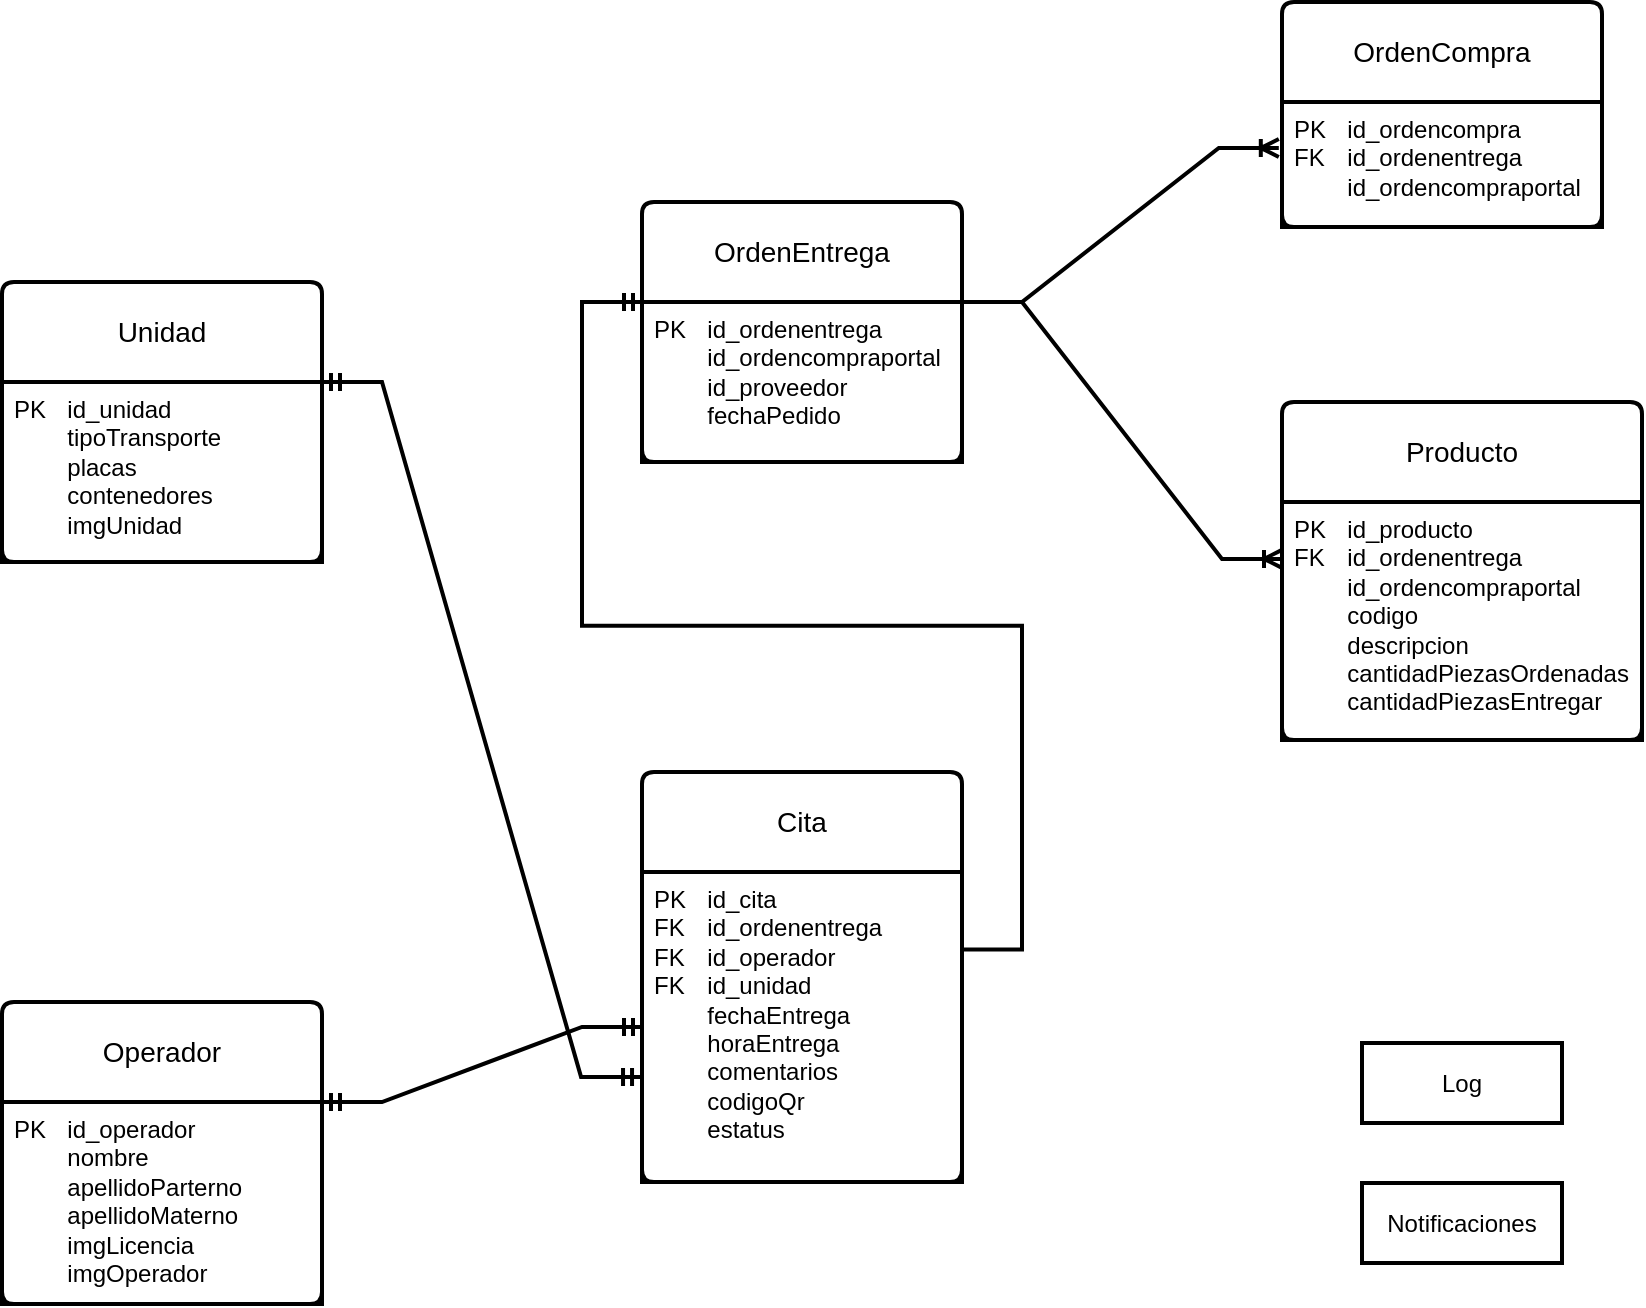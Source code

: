 <mxfile version="24.3.0" type="github">
  <diagram name="Página-1" id="wPlQua5bF2FVovKbeShm">
    <mxGraphModel dx="1313" dy="708" grid="1" gridSize="10" guides="1" tooltips="1" connect="1" arrows="1" fold="1" page="1" pageScale="1" pageWidth="1100" pageHeight="850" background="#FFFFFF" math="0" shadow="0">
      <root>
        <mxCell id="0" />
        <mxCell id="1" parent="0" />
        <mxCell id="KuNG9BQ-oSU_4KA0rC_R-58" value="OrdenCompra" style="swimlane;childLayout=stackLayout;horizontal=1;startSize=50;horizontalStack=0;rounded=1;fontSize=14;fontStyle=0;strokeWidth=2;resizeParent=0;resizeLast=1;shadow=0;align=center;arcSize=4;whiteSpace=wrap;html=1;swimlaneLine=1;fillColor=none;labelBackgroundColor=none;labelBorderColor=none;textShadow=0;" parent="1" vertex="1">
          <mxGeometry x="770" y="40" width="160" height="112.5" as="geometry">
            <mxRectangle x="290" y="77.5" width="130" height="50" as="alternateBounds" />
          </mxGeometry>
        </mxCell>
        <mxCell id="KuNG9BQ-oSU_4KA0rC_R-59" value="&lt;div&gt;PK&lt;span style=&quot;white-space: pre;&quot;&gt;&#x9;&lt;/span&gt;id_ordencompra&lt;br&gt;FK&lt;span style=&quot;white-space: pre;&quot;&gt;&#x9;&lt;/span&gt;id_ordenentrega&lt;/div&gt;&lt;div&gt;&lt;span style=&quot;white-space: pre;&quot;&gt;&#x9;&lt;/span&gt;id_ordencompraportal&lt;/div&gt;" style="align=left;spacingLeft=4;fontSize=12;verticalAlign=top;resizable=0;rotatable=0;part=1;html=1;fontStyle=0;strokeWidth=2;shadow=0;swimlaneLine=1;fillColor=none;labelBackgroundColor=none;labelBorderColor=none;textShadow=0;" parent="KuNG9BQ-oSU_4KA0rC_R-58" vertex="1">
          <mxGeometry y="50" width="160" height="62.5" as="geometry" />
        </mxCell>
        <mxCell id="KuNG9BQ-oSU_4KA0rC_R-62" value="&lt;div&gt;OrdenEntrega&lt;/div&gt;" style="swimlane;childLayout=stackLayout;horizontal=1;startSize=50;horizontalStack=0;rounded=1;fontSize=14;fontStyle=0;strokeWidth=2;resizeParent=0;resizeLast=1;shadow=0;align=center;arcSize=4;whiteSpace=wrap;html=1;swimlaneLine=1;fillColor=none;labelBackgroundColor=none;labelBorderColor=none;textShadow=0;" parent="1" vertex="1">
          <mxGeometry x="450" y="140" width="160" height="130" as="geometry" />
        </mxCell>
        <mxCell id="KuNG9BQ-oSU_4KA0rC_R-63" value="&lt;div&gt;PK&lt;span style=&quot;white-space: pre;&quot;&gt;&#x9;&lt;/span&gt;id_ordenentrega&lt;/div&gt;&lt;div&gt;&lt;span style=&quot;white-space: pre;&quot;&gt;&#x9;&lt;/span&gt;id_ordencompraportal&lt;/div&gt;&lt;div&gt;&lt;span style=&quot;white-space: pre;&quot;&gt;&#x9;&lt;/span&gt;id_proveedor&lt;/div&gt;&lt;div&gt;&lt;span style=&quot;white-space: pre;&quot;&gt;&#x9;&lt;/span&gt;fechaPedido&lt;br&gt;&lt;/div&gt;&lt;span style=&quot;white-space: pre;&quot;&gt;&lt;/span&gt;" style="align=left;spacingLeft=4;fontSize=12;verticalAlign=top;resizable=0;rotatable=0;part=1;html=1;fontStyle=0;strokeWidth=2;shadow=0;swimlaneLine=1;fillColor=none;labelBackgroundColor=none;labelBorderColor=none;textShadow=0;" parent="KuNG9BQ-oSU_4KA0rC_R-62" vertex="1">
          <mxGeometry y="50" width="160" height="80" as="geometry" />
        </mxCell>
        <mxCell id="KuNG9BQ-oSU_4KA0rC_R-80" value="" style="edgeStyle=entityRelationEdgeStyle;fontSize=12;html=1;endArrow=ERoneToMany;rounded=0;entryX=-0.01;entryY=0.368;entryDx=0;entryDy=0;entryPerimeter=0;exitX=1;exitY=0;exitDx=0;exitDy=0;fontStyle=0;strokeWidth=2;shadow=0;swimlaneLine=1;fillColor=none;labelBackgroundColor=none;labelBorderColor=none;textShadow=0;" parent="1" target="KuNG9BQ-oSU_4KA0rC_R-59" edge="1" source="KuNG9BQ-oSU_4KA0rC_R-63">
          <mxGeometry width="100" height="100" relative="1" as="geometry">
            <mxPoint x="801" y="140" as="sourcePoint" />
            <mxPoint x="1061" y="260" as="targetPoint" />
          </mxGeometry>
        </mxCell>
        <mxCell id="KuNG9BQ-oSU_4KA0rC_R-81" value="&lt;div&gt;Producto&lt;/div&gt;" style="swimlane;childLayout=stackLayout;horizontal=1;startSize=50;horizontalStack=0;rounded=1;fontSize=14;fontStyle=0;strokeWidth=2;resizeParent=0;resizeLast=1;shadow=0;align=center;arcSize=4;whiteSpace=wrap;html=1;swimlaneLine=1;fillColor=none;labelBackgroundColor=none;labelBorderColor=none;textShadow=0;" parent="1" vertex="1">
          <mxGeometry x="770" y="240" width="180" height="169" as="geometry">
            <mxRectangle x="290" y="231" width="100" height="50" as="alternateBounds" />
          </mxGeometry>
        </mxCell>
        <mxCell id="KuNG9BQ-oSU_4KA0rC_R-82" value="&lt;div&gt;PK&lt;span style=&quot;white-space: pre;&quot;&gt;&#x9;&lt;/span&gt;id_producto&lt;br&gt;FK&lt;span style=&quot;white-space: pre;&quot;&gt;&#x9;&lt;/span&gt;id_ordenentrega&lt;/div&gt;&lt;div&gt;&lt;span style=&quot;white-space: pre;&quot;&gt;&#x9;&lt;/span&gt;id_ordencompraportal&lt;br&gt;&lt;/div&gt;&lt;div&gt;&lt;span style=&quot;white-space: pre;&quot;&gt;&#x9;&lt;/span&gt;codigo&lt;/div&gt;&lt;div&gt;&lt;span style=&quot;white-space: pre;&quot;&gt;&#x9;&lt;/span&gt;descripcion&lt;/div&gt;&lt;div&gt;&lt;span style=&quot;white-space: pre;&quot;&gt;&#x9;cantidad&lt;/span&gt;PiezasOrdenadas&lt;/div&gt;&lt;div&gt;&lt;span style=&quot;white-space: pre;&quot;&gt;&#x9;&lt;/span&gt;cantidadPiezasEntregar&lt;/div&gt;&lt;div&gt;&lt;br&gt;&lt;/div&gt;" style="align=left;spacingLeft=4;fontSize=12;verticalAlign=top;resizable=0;rotatable=0;part=1;html=1;fontStyle=0;strokeWidth=2;shadow=0;swimlaneLine=1;fillColor=none;labelBackgroundColor=none;labelBorderColor=none;textShadow=0;" parent="KuNG9BQ-oSU_4KA0rC_R-81" vertex="1">
          <mxGeometry y="50" width="180" height="119" as="geometry" />
        </mxCell>
        <mxCell id="KuNG9BQ-oSU_4KA0rC_R-83" value="" style="edgeStyle=entityRelationEdgeStyle;fontSize=12;html=1;endArrow=ERoneToMany;rounded=0;exitX=1;exitY=0;exitDx=0;exitDy=0;entryX=0;entryY=0.239;entryDx=0;entryDy=0;entryPerimeter=0;fontStyle=0;strokeWidth=2;shadow=0;swimlaneLine=1;fillColor=none;labelBackgroundColor=none;labelBorderColor=none;textShadow=0;" parent="1" source="KuNG9BQ-oSU_4KA0rC_R-63" target="KuNG9BQ-oSU_4KA0rC_R-82" edge="1">
          <mxGeometry width="100" height="100" relative="1" as="geometry">
            <mxPoint x="921" y="340" as="sourcePoint" />
            <mxPoint x="1021" y="240" as="targetPoint" />
          </mxGeometry>
        </mxCell>
        <mxCell id="KuNG9BQ-oSU_4KA0rC_R-84" value="Operador" style="swimlane;childLayout=stackLayout;horizontal=1;startSize=50;horizontalStack=0;rounded=1;fontSize=14;fontStyle=0;strokeWidth=2;resizeParent=0;resizeLast=1;shadow=0;align=center;arcSize=4;whiteSpace=wrap;html=1;swimlaneLine=1;fillColor=none;labelBackgroundColor=none;labelBorderColor=none;textShadow=0;" parent="1" vertex="1">
          <mxGeometry x="130" y="540" width="160" height="151" as="geometry" />
        </mxCell>
        <mxCell id="KuNG9BQ-oSU_4KA0rC_R-85" value="&lt;div&gt;PK&lt;span style=&quot;white-space: pre;&quot;&gt;&#x9;&lt;/span&gt;id_operador&lt;/div&gt;&lt;div&gt;&lt;span style=&quot;white-space: pre;&quot;&gt;&#x9;&lt;/span&gt;nombre&lt;/div&gt;&lt;div&gt;&lt;span style=&quot;white-space: pre;&quot;&gt;&#x9;&lt;/span&gt;apellidoParterno&lt;/div&gt;&lt;div&gt;&lt;span style=&quot;white-space: pre;&quot;&gt;&#x9;&lt;/span&gt;apellidoMaterno&lt;/div&gt;&lt;div&gt;&lt;span style=&quot;white-space: pre;&quot;&gt;&#x9;&lt;/span&gt;imgLicencia&lt;/div&gt;&lt;div&gt;&lt;span style=&quot;white-space: pre;&quot;&gt;&#x9;&lt;/span&gt;imgOperador&lt;br&gt;&lt;/div&gt;" style="align=left;spacingLeft=4;fontSize=12;verticalAlign=top;resizable=0;rotatable=0;part=1;html=1;fontStyle=0;strokeWidth=2;shadow=0;swimlaneLine=1;fillColor=none;labelBackgroundColor=none;labelBorderColor=none;textShadow=0;" parent="KuNG9BQ-oSU_4KA0rC_R-84" vertex="1">
          <mxGeometry y="50" width="160" height="101" as="geometry" />
        </mxCell>
        <mxCell id="RmeCmHrI5afwPTupkaPb-1" value="Unidad" style="swimlane;childLayout=stackLayout;horizontal=1;startSize=50;horizontalStack=0;rounded=1;fontSize=14;fontStyle=0;strokeWidth=2;resizeParent=0;resizeLast=1;shadow=0;align=center;arcSize=4;whiteSpace=wrap;html=1;swimlaneLine=1;fillColor=none;labelBackgroundColor=none;labelBorderColor=none;textShadow=0;" vertex="1" parent="1">
          <mxGeometry x="130" y="180" width="160" height="140" as="geometry" />
        </mxCell>
        <mxCell id="RmeCmHrI5afwPTupkaPb-2" value="&lt;div&gt;PK&lt;span style=&quot;white-space: pre;&quot;&gt;&#x9;&lt;/span&gt;id_unidad&lt;/div&gt;&lt;div&gt;&lt;span style=&quot;white-space: pre;&quot;&gt;&#x9;&lt;/span&gt;tipoTransporte&lt;/div&gt;&lt;div&gt;&lt;span style=&quot;white-space: pre;&quot;&gt;&#x9;&lt;/span&gt;placas&lt;/div&gt;&lt;div&gt;&lt;span style=&quot;white-space: pre;&quot;&gt;&#x9;&lt;/span&gt;contenedores&lt;/div&gt;&lt;div&gt;&lt;span style=&quot;white-space: pre;&quot;&gt;&#x9;&lt;/span&gt;imgUnidad&lt;br&gt;&lt;/div&gt;" style="align=left;spacingLeft=4;fontSize=12;verticalAlign=top;resizable=0;rotatable=0;part=1;html=1;fontStyle=0;strokeWidth=2;shadow=0;swimlaneLine=1;fillColor=none;labelBackgroundColor=none;labelBorderColor=none;textShadow=0;" vertex="1" parent="RmeCmHrI5afwPTupkaPb-1">
          <mxGeometry y="50" width="160" height="90" as="geometry" />
        </mxCell>
        <mxCell id="RmeCmHrI5afwPTupkaPb-6" value="&lt;div&gt;Cita&lt;/div&gt;" style="swimlane;childLayout=stackLayout;horizontal=1;startSize=50;horizontalStack=0;rounded=1;fontSize=14;fontStyle=0;strokeWidth=2;resizeParent=0;resizeLast=1;shadow=0;align=center;arcSize=4;whiteSpace=wrap;html=1;swimlaneLine=1;fillColor=none;labelBackgroundColor=none;labelBorderColor=none;textShadow=0;" vertex="1" parent="1">
          <mxGeometry x="450" y="425" width="160" height="205" as="geometry" />
        </mxCell>
        <mxCell id="RmeCmHrI5afwPTupkaPb-7" value="&lt;div&gt;PK&lt;span style=&quot;white-space: pre;&quot;&gt;&#x9;&lt;/span&gt;id_cita&lt;/div&gt;&lt;div&gt;FK&lt;span style=&quot;white-space: pre;&quot;&gt;&#x9;&lt;/span&gt;id_ordenentrega&lt;/div&gt;&lt;div&gt;&lt;span style=&quot;white-space: pre;&quot;&gt;FK&lt;span style=&quot;white-space: pre;&quot;&gt;&#x9;&lt;/span&gt;id_operador&lt;/span&gt;&lt;/div&gt;&lt;div&gt;&lt;span style=&quot;white-space: pre;&quot;&gt;FK&lt;span style=&quot;white-space: pre;&quot;&gt;&#x9;&lt;/span&gt;id_unidad&lt;/span&gt;&lt;/div&gt;&lt;div&gt;&lt;span style=&quot;white-space: pre;&quot;&gt;&lt;span style=&quot;white-space: pre;&quot;&gt;&#x9;&lt;/span&gt;fechaEntrega&lt;/span&gt;&lt;/div&gt;&lt;div&gt;&lt;span style=&quot;white-space: pre;&quot;&gt;&lt;span style=&quot;white-space: pre;&quot;&gt;&#x9;&lt;/span&gt;horaEntrega&lt;br&gt;&lt;/span&gt;&lt;/div&gt;&lt;div&gt;&lt;span style=&quot;white-space: pre;&quot;&gt;&lt;span style=&quot;white-space: pre;&quot;&gt;&#x9;&lt;/span&gt;comentarios&lt;br&gt;&lt;/span&gt;&lt;/div&gt;&lt;div&gt;&lt;span style=&quot;white-space: pre;&quot;&gt;&lt;span style=&quot;white-space: pre;&quot;&gt;&#x9;&lt;/span&gt;codigoQr&lt;br&gt;&lt;/span&gt;&lt;/div&gt;&lt;div&gt;&lt;span style=&quot;white-space: pre;&quot;&gt;&lt;span style=&quot;white-space: pre;&quot;&gt;&#x9;&lt;/span&gt;estatus&lt;br&gt;&lt;/span&gt;&lt;/div&gt;" style="align=left;spacingLeft=4;fontSize=12;verticalAlign=top;resizable=0;rotatable=0;part=1;html=1;fontStyle=0;strokeWidth=2;shadow=0;swimlaneLine=1;fillColor=none;labelBackgroundColor=none;labelBorderColor=none;textShadow=0;" vertex="1" parent="RmeCmHrI5afwPTupkaPb-6">
          <mxGeometry y="50" width="160" height="155" as="geometry" />
        </mxCell>
        <mxCell id="RmeCmHrI5afwPTupkaPb-14" value="" style="edgeStyle=entityRelationEdgeStyle;fontSize=12;html=1;endArrow=ERmandOne;startArrow=ERmandOne;rounded=0;exitX=1;exitY=0;exitDx=0;exitDy=0;entryX=0;entryY=0.5;entryDx=0;entryDy=0;fontStyle=0;strokeWidth=2;shadow=0;swimlaneLine=1;fillColor=none;labelBackgroundColor=none;labelBorderColor=none;textShadow=0;" edge="1" parent="1" source="KuNG9BQ-oSU_4KA0rC_R-85" target="RmeCmHrI5afwPTupkaPb-7">
          <mxGeometry width="100" height="100" relative="1" as="geometry">
            <mxPoint x="470" y="400" as="sourcePoint" />
            <mxPoint x="450" y="450" as="targetPoint" />
          </mxGeometry>
        </mxCell>
        <mxCell id="RmeCmHrI5afwPTupkaPb-15" value="" style="edgeStyle=entityRelationEdgeStyle;fontSize=12;html=1;endArrow=ERmandOne;startArrow=ERmandOne;rounded=0;entryX=1;entryY=0;entryDx=0;entryDy=0;exitX=-0.003;exitY=0.661;exitDx=0;exitDy=0;exitPerimeter=0;fontStyle=0;strokeWidth=2;shadow=0;swimlaneLine=1;fillColor=none;labelBackgroundColor=none;labelBorderColor=none;textShadow=0;" edge="1" parent="1" source="RmeCmHrI5afwPTupkaPb-7" target="RmeCmHrI5afwPTupkaPb-2">
          <mxGeometry width="100" height="100" relative="1" as="geometry">
            <mxPoint x="310" y="350" as="sourcePoint" />
            <mxPoint x="410" y="250" as="targetPoint" />
            <Array as="points">
              <mxPoint x="380" y="230" />
            </Array>
          </mxGeometry>
        </mxCell>
        <mxCell id="RmeCmHrI5afwPTupkaPb-16" value="" style="edgeStyle=entityRelationEdgeStyle;fontSize=12;html=1;endArrow=ERmandOne;rounded=0;exitX=1;exitY=0.25;exitDx=0;exitDy=0;fontStyle=0;strokeWidth=2;shadow=0;swimlaneLine=1;fillColor=none;labelBackgroundColor=none;labelBorderColor=none;textShadow=0;" edge="1" parent="1" source="RmeCmHrI5afwPTupkaPb-7">
          <mxGeometry width="100" height="100" relative="1" as="geometry">
            <mxPoint x="710" y="497" as="sourcePoint" />
            <mxPoint x="450" y="190" as="targetPoint" />
            <Array as="points">
              <mxPoint x="420" y="350" />
              <mxPoint x="390" y="420" />
              <mxPoint x="440" y="380" />
            </Array>
          </mxGeometry>
        </mxCell>
        <mxCell id="RmeCmHrI5afwPTupkaPb-17" value="Log" style="whiteSpace=wrap;html=1;align=center;fontStyle=0;strokeWidth=2;shadow=0;swimlaneLine=1;fillColor=none;labelBackgroundColor=none;labelBorderColor=none;textShadow=0;" vertex="1" parent="1">
          <mxGeometry x="810" y="560.5" width="100" height="40" as="geometry" />
        </mxCell>
        <mxCell id="RmeCmHrI5afwPTupkaPb-18" value="Notificaciones" style="whiteSpace=wrap;html=1;align=center;fontStyle=0;strokeWidth=2;shadow=0;swimlaneLine=1;fillColor=none;labelBackgroundColor=none;labelBorderColor=none;textShadow=0;" vertex="1" parent="1">
          <mxGeometry x="810" y="630.5" width="100" height="40" as="geometry" />
        </mxCell>
      </root>
    </mxGraphModel>
  </diagram>
</mxfile>
